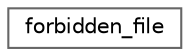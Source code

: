 digraph "Graphical Class Hierarchy"
{
 // INTERACTIVE_SVG=YES
 // LATEX_PDF_SIZE
  bgcolor="transparent";
  edge [fontname=Helvetica,fontsize=10,labelfontname=Helvetica,labelfontsize=10];
  node [fontname=Helvetica,fontsize=10,shape=box,height=0.2,width=0.4];
  rankdir="LR";
  Node0 [id="Node000000",label="forbidden_file",height=0.2,width=0.4,color="grey40", fillcolor="white", style="filled",URL="$db/d66/structforbidden__file.html",tooltip=" "];
}
